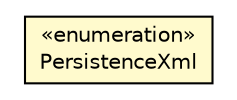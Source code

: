 #!/usr/local/bin/dot
#
# Class diagram 
# Generated by UMLGraph version R5_6-24-gf6e263 (http://www.umlgraph.org/)
#

digraph G {
	edge [fontname="Helvetica",fontsize=10,labelfontname="Helvetica",labelfontsize=10];
	node [fontname="Helvetica",fontsize=10,shape=plaintext];
	nodesep=0.25;
	ranksep=0.5;
	// com.orientechnologies.orient.object.jpa.parsing.PersistenceXml
	c4525105 [label=<<table title="com.orientechnologies.orient.object.jpa.parsing.PersistenceXml" border="0" cellborder="1" cellspacing="0" cellpadding="2" port="p" bgcolor="lemonChiffon" href="./PersistenceXml.html">
		<tr><td><table border="0" cellspacing="0" cellpadding="1">
<tr><td align="center" balign="center"> &#171;enumeration&#187; </td></tr>
<tr><td align="center" balign="center"> PersistenceXml </td></tr>
		</table></td></tr>
		</table>>, URL="./PersistenceXml.html", fontname="Helvetica", fontcolor="black", fontsize=10.0];
}

